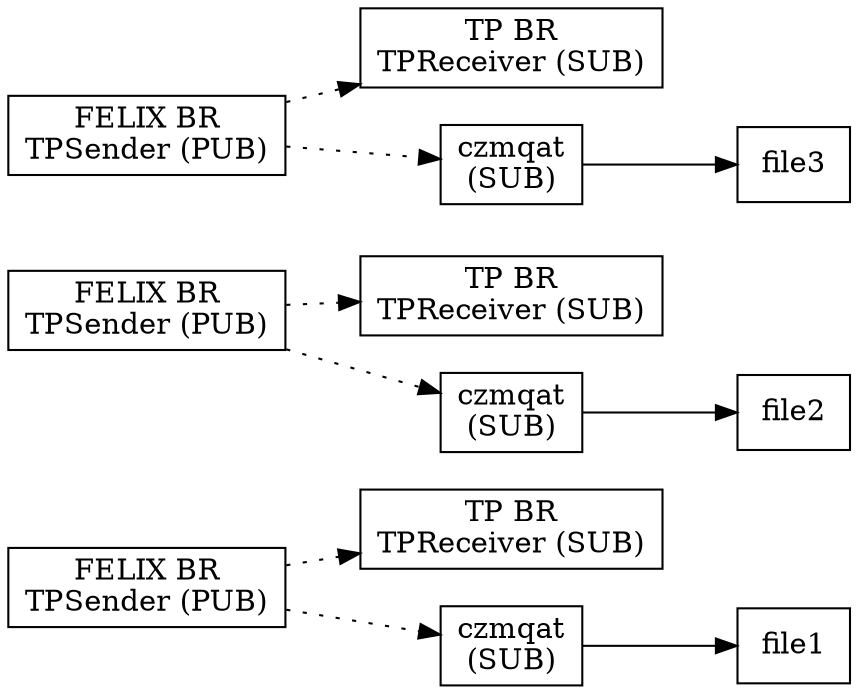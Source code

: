 digraph dump {
        rankdir=LR
        node[shape=box]
        fbr1[label="FELIX BR\nTPSender (PUB)"]
        fbr2[label="FELIX BR\nTPSender (PUB)"]
        fbr3[label="FELIX BR\nTPSender (PUB)"]

        pbr1[label="TP BR\nTPReceiver (SUB)"]
        pbr2[label="TP BR\nTPReceiver (SUB)"]
        pbr3[label="TP BR\nTPReceiver (SUB)"]
        
        znc1[label="czmqat\n(SUB)"]
        znc2[label="czmqat\n(SUB)"]
        znc3[label="czmqat\n(SUB)"]

        file1[label="file1"]
        file2[label="file2"]
        file3[label="file3"]

        edge[style=dotted]
        fbr1->pbr1
        fbr2->pbr2
        fbr3->pbr3

        fbr1->znc1
        fbr2->znc2
        fbr3->znc3

        edge[style=solid]

        znc1->file1
        znc2->file2
        znc3->file3
}
